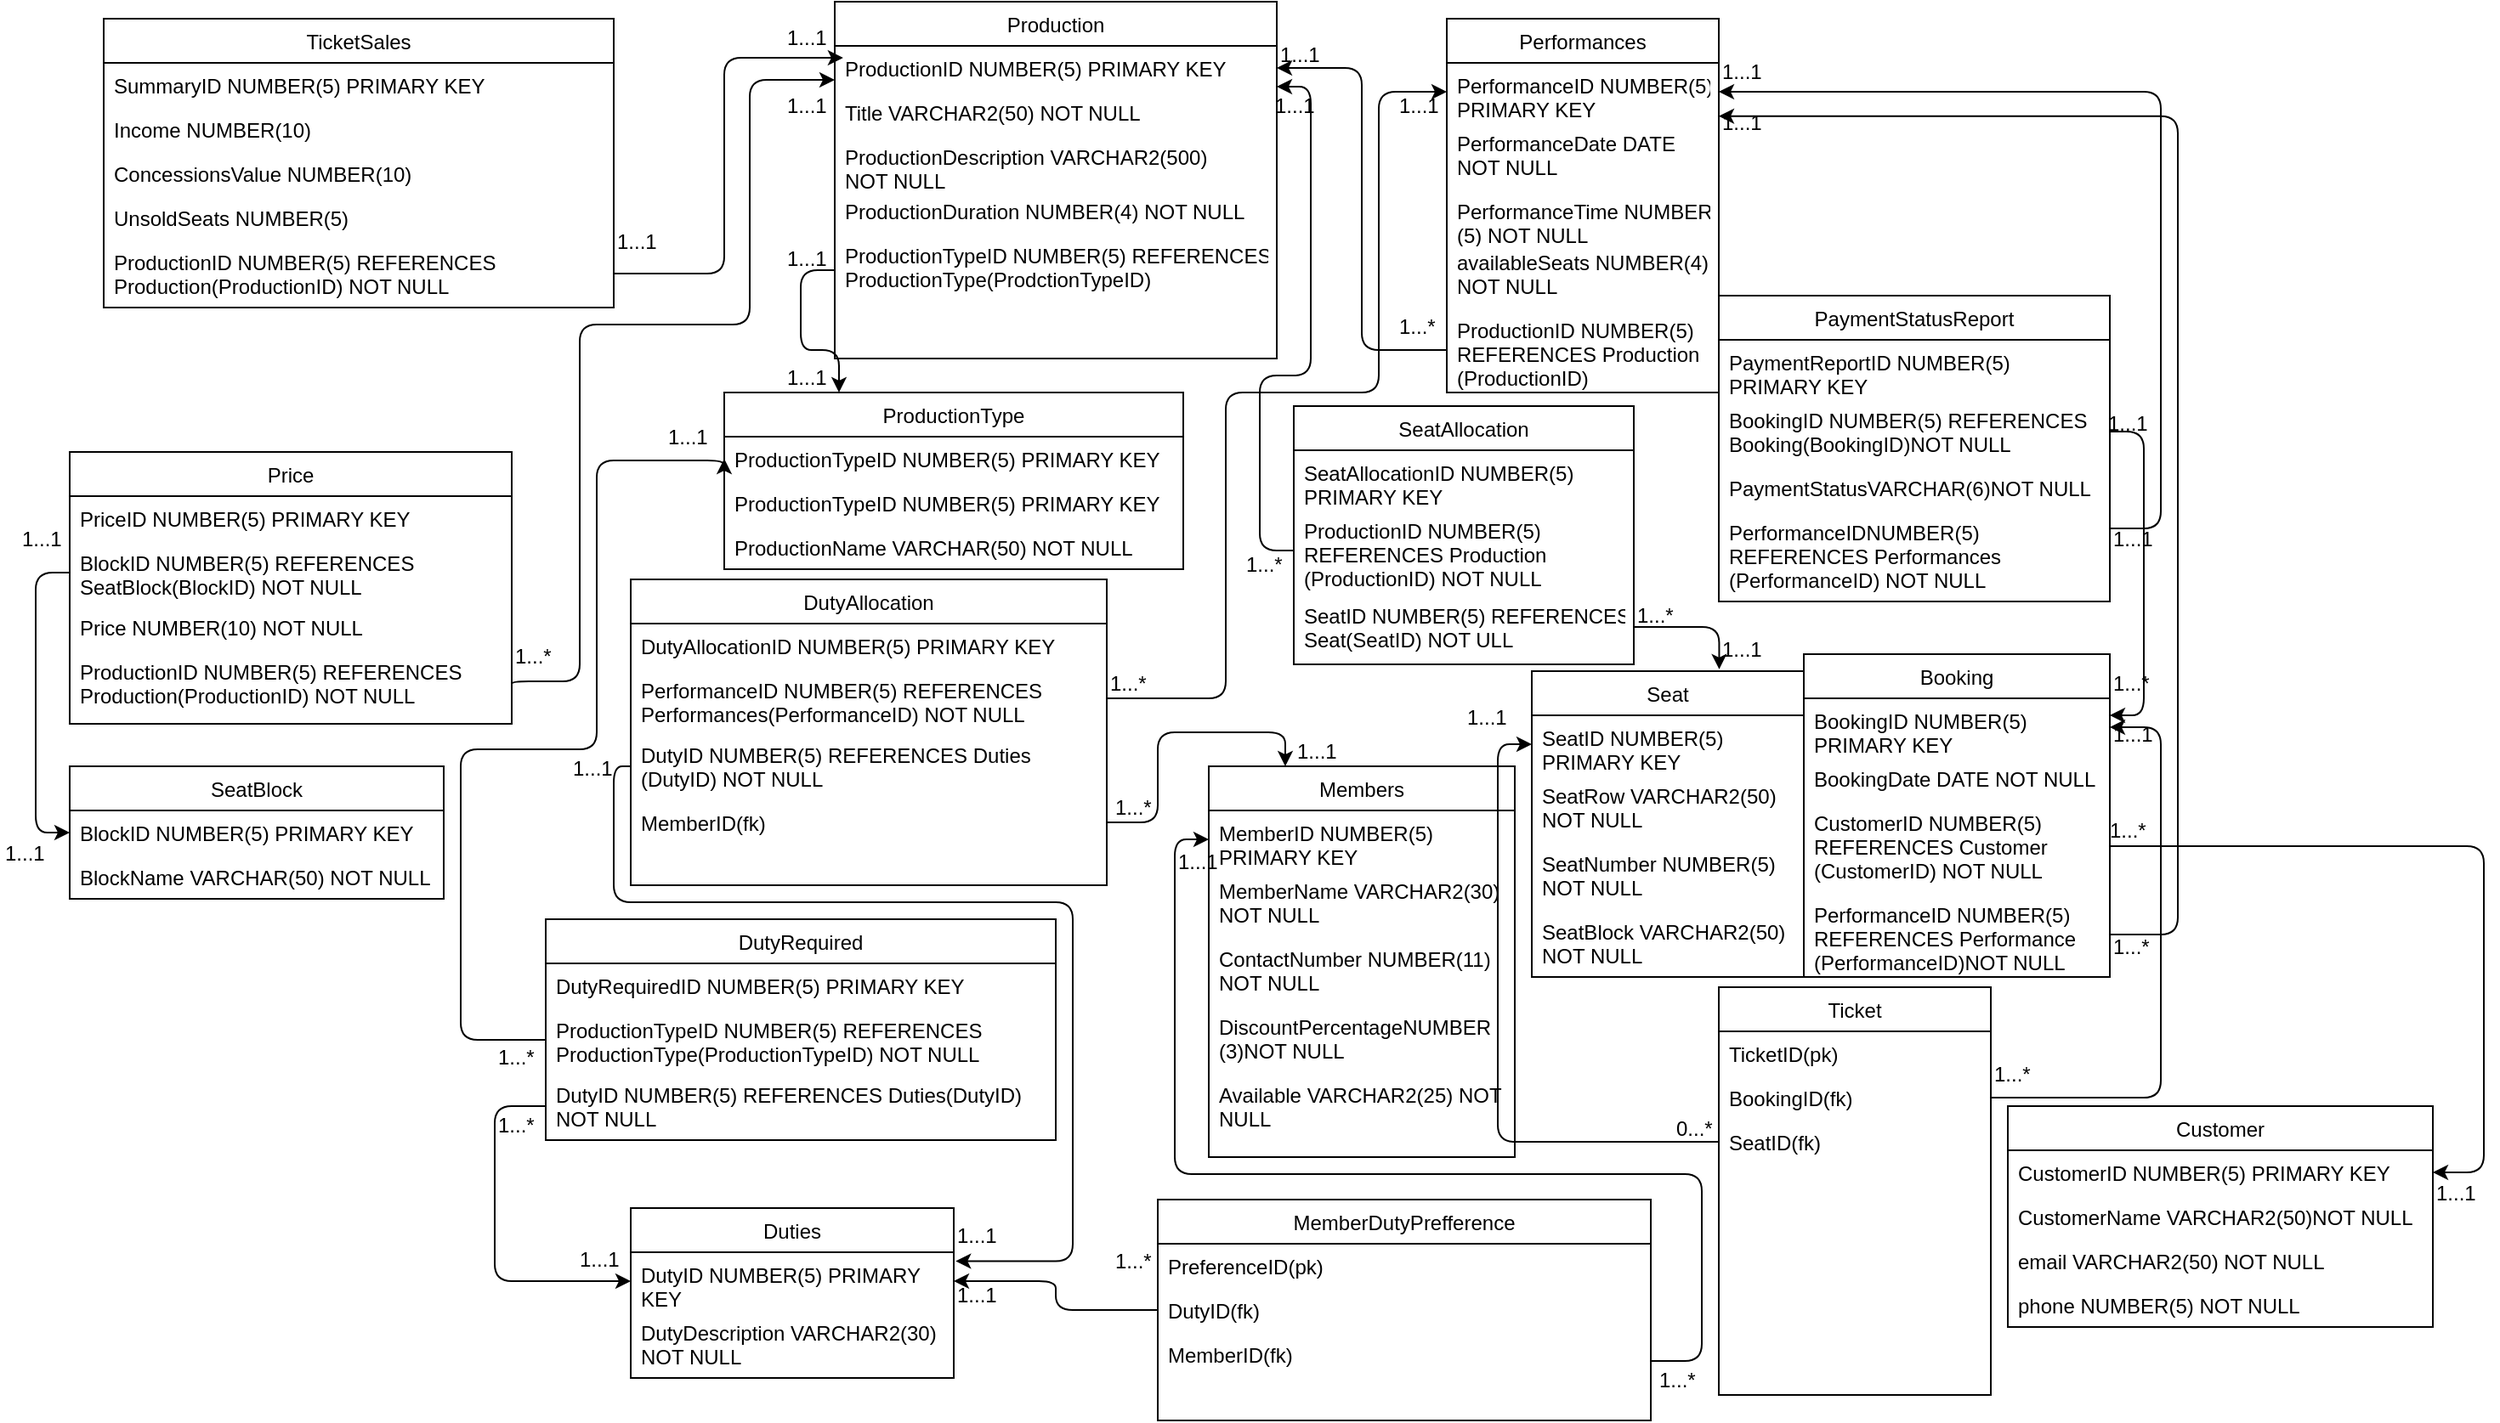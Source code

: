 <mxfile version="25.0.3">
  <diagram id="C5RBs43oDa-KdzZeNtuy" name="Page-1">
    <mxGraphModel dx="614" dy="695" grid="1" gridSize="10" guides="1" tooltips="1" connect="1" arrows="1" fold="1" page="1" pageScale="1" pageWidth="827" pageHeight="1169" math="0" shadow="0">
      <root>
        <mxCell id="WIyWlLk6GJQsqaUBKTNV-0" />
        <mxCell id="WIyWlLk6GJQsqaUBKTNV-1" parent="WIyWlLk6GJQsqaUBKTNV-0" />
        <mxCell id="znNQXt6oiHb2Llr82gNU-51" value="Seat" style="swimlane;fontStyle=0;align=center;verticalAlign=top;childLayout=stackLayout;horizontal=1;startSize=26;horizontalStack=0;resizeParent=1;resizeLast=0;collapsible=1;marginBottom=0;rounded=0;shadow=0;strokeWidth=1;" parent="WIyWlLk6GJQsqaUBKTNV-1" vertex="1">
          <mxGeometry x="980" y="464" width="160" height="180" as="geometry">
            <mxRectangle x="130" y="380" width="160" height="26" as="alternateBounds" />
          </mxGeometry>
        </mxCell>
        <mxCell id="znNQXt6oiHb2Llr82gNU-52" value="SeatID NUMBER(5)&#xa;PRIMARY KEY" style="text;align=left;verticalAlign=top;spacingLeft=4;spacingRight=4;overflow=hidden;rotatable=0;points=[[0,0.5],[1,0.5]];portConstraint=eastwest;" parent="znNQXt6oiHb2Llr82gNU-51" vertex="1">
          <mxGeometry y="26" width="160" height="34" as="geometry" />
        </mxCell>
        <mxCell id="znNQXt6oiHb2Llr82gNU-53" value="SeatRow VARCHAR2(50)&#xa;NOT NULL" style="text;align=left;verticalAlign=top;spacingLeft=4;spacingRight=4;overflow=hidden;rotatable=0;points=[[0,0.5],[1,0.5]];portConstraint=eastwest;rounded=0;shadow=0;html=0;" parent="znNQXt6oiHb2Llr82gNU-51" vertex="1">
          <mxGeometry y="60" width="160" height="40" as="geometry" />
        </mxCell>
        <mxCell id="znNQXt6oiHb2Llr82gNU-54" value="SeatNumber NUMBER(5)&#xa;NOT NULL" style="text;align=left;verticalAlign=top;spacingLeft=4;spacingRight=4;overflow=hidden;rotatable=0;points=[[0,0.5],[1,0.5]];portConstraint=eastwest;rounded=0;shadow=0;html=0;" parent="znNQXt6oiHb2Llr82gNU-51" vertex="1">
          <mxGeometry y="100" width="160" height="40" as="geometry" />
        </mxCell>
        <mxCell id="FNTynwL7D7JjEhf0KSwz-165" value="SeatBlock VARCHAR2(50)&#xa;NOT NULL" style="text;align=left;verticalAlign=top;spacingLeft=4;spacingRight=4;overflow=hidden;rotatable=0;points=[[0,0.5],[1,0.5]];portConstraint=eastwest;rounded=0;shadow=0;html=0;" parent="znNQXt6oiHb2Llr82gNU-51" vertex="1">
          <mxGeometry y="140" width="160" height="40" as="geometry" />
        </mxCell>
        <mxCell id="zkfFHV4jXpPFQw0GAbJ--13" value="Booking" style="swimlane;fontStyle=0;align=center;verticalAlign=top;childLayout=stackLayout;horizontal=1;startSize=26;horizontalStack=0;resizeParent=1;resizeLast=0;collapsible=1;marginBottom=0;rounded=0;shadow=0;strokeWidth=1;" parent="WIyWlLk6GJQsqaUBKTNV-1" vertex="1">
          <mxGeometry x="1140" y="454" width="180" height="190" as="geometry">
            <mxRectangle x="340" y="380" width="170" height="26" as="alternateBounds" />
          </mxGeometry>
        </mxCell>
        <mxCell id="zkfFHV4jXpPFQw0GAbJ--14" value="BookingID NUMBER(5)&#xa;PRIMARY KEY" style="text;align=left;verticalAlign=top;spacingLeft=4;spacingRight=4;overflow=hidden;rotatable=0;points=[[0,0.5],[1,0.5]];portConstraint=eastwest;" parent="zkfFHV4jXpPFQw0GAbJ--13" vertex="1">
          <mxGeometry y="26" width="180" height="34" as="geometry" />
        </mxCell>
        <mxCell id="znNQXt6oiHb2Llr82gNU-12" value="BookingDate DATE NOT NULL" style="text;align=left;verticalAlign=top;spacingLeft=4;spacingRight=4;overflow=hidden;rotatable=0;points=[[0,0.5],[1,0.5]];portConstraint=eastwest;" parent="zkfFHV4jXpPFQw0GAbJ--13" vertex="1">
          <mxGeometry y="60" width="180" height="26" as="geometry" />
        </mxCell>
        <mxCell id="FNTynwL7D7JjEhf0KSwz-19" value="CustomerID NUMBER(5)&#xa;REFERENCES Customer&#xa;(CustomerID) NOT NULL" style="text;align=left;verticalAlign=top;spacingLeft=4;spacingRight=4;overflow=hidden;rotatable=0;points=[[0,0.5],[1,0.5]];portConstraint=eastwest;" parent="zkfFHV4jXpPFQw0GAbJ--13" vertex="1">
          <mxGeometry y="86" width="180" height="54" as="geometry" />
        </mxCell>
        <mxCell id="FNTynwL7D7JjEhf0KSwz-22" value="PerformanceID NUMBER(5)&#xa;REFERENCES Performance&#xa;(PerformanceID)NOT NULL" style="text;align=left;verticalAlign=top;spacingLeft=4;spacingRight=4;overflow=hidden;rotatable=0;points=[[0,0.5],[1,0.5]];portConstraint=eastwest;" parent="zkfFHV4jXpPFQw0GAbJ--13" vertex="1">
          <mxGeometry y="140" width="180" height="50" as="geometry" />
        </mxCell>
        <mxCell id="zkfFHV4jXpPFQw0GAbJ--17" value="Production" style="swimlane;fontStyle=0;align=center;verticalAlign=top;childLayout=stackLayout;horizontal=1;startSize=26;horizontalStack=0;resizeParent=1;resizeLast=0;collapsible=1;marginBottom=0;rounded=0;shadow=0;strokeWidth=1;" parent="WIyWlLk6GJQsqaUBKTNV-1" vertex="1">
          <mxGeometry x="570" y="70" width="260" height="210" as="geometry">
            <mxRectangle x="550" y="140" width="160" height="26" as="alternateBounds" />
          </mxGeometry>
        </mxCell>
        <mxCell id="zkfFHV4jXpPFQw0GAbJ--18" value="ProductionID NUMBER(5) PRIMARY KEY" style="text;align=left;verticalAlign=top;spacingLeft=4;spacingRight=4;overflow=hidden;rotatable=0;points=[[0,0.5],[1,0.5]];portConstraint=eastwest;" parent="zkfFHV4jXpPFQw0GAbJ--17" vertex="1">
          <mxGeometry y="26" width="260" height="26" as="geometry" />
        </mxCell>
        <mxCell id="zkfFHV4jXpPFQw0GAbJ--19" value="Title VARCHAR2(50) NOT NULL" style="text;align=left;verticalAlign=top;spacingLeft=4;spacingRight=4;overflow=hidden;rotatable=0;points=[[0,0.5],[1,0.5]];portConstraint=eastwest;rounded=0;shadow=0;html=0;" parent="zkfFHV4jXpPFQw0GAbJ--17" vertex="1">
          <mxGeometry y="52" width="260" height="26" as="geometry" />
        </mxCell>
        <mxCell id="zkfFHV4jXpPFQw0GAbJ--21" value="ProductionDescription VARCHAR2(500)&#xa;NOT NULL" style="text;align=left;verticalAlign=top;spacingLeft=4;spacingRight=4;overflow=hidden;rotatable=0;points=[[0,0.5],[1,0.5]];portConstraint=eastwest;rounded=0;shadow=0;html=0;" parent="zkfFHV4jXpPFQw0GAbJ--17" vertex="1">
          <mxGeometry y="78" width="260" height="32" as="geometry" />
        </mxCell>
        <mxCell id="zkfFHV4jXpPFQw0GAbJ--22" value="ProductionDuration NUMBER(4) NOT NULL" style="text;align=left;verticalAlign=top;spacingLeft=4;spacingRight=4;overflow=hidden;rotatable=0;points=[[0,0.5],[1,0.5]];portConstraint=eastwest;rounded=0;shadow=0;html=0;" parent="zkfFHV4jXpPFQw0GAbJ--17" vertex="1">
          <mxGeometry y="110" width="260" height="26" as="geometry" />
        </mxCell>
        <mxCell id="ti9lxB1Ob0P78j63-BCw-30" value="ProductionTypeID NUMBER(5) REFERENCES&#xa;ProductionType(ProdctionTypeID)" style="text;align=left;verticalAlign=top;spacingLeft=4;spacingRight=4;overflow=hidden;rotatable=0;points=[[0,0.5],[1,0.5]];portConstraint=eastwest;rounded=0;shadow=0;html=0;" parent="zkfFHV4jXpPFQw0GAbJ--17" vertex="1">
          <mxGeometry y="136" width="260" height="44" as="geometry" />
        </mxCell>
        <mxCell id="FNTynwL7D7JjEhf0KSwz-91" style="edgeStyle=orthogonalEdgeStyle;rounded=1;orthogonalLoop=1;jettySize=auto;html=1;entryX=1;entryY=0.5;entryDx=0;entryDy=0;curved=0;endArrow=none;endFill=0;exitX=1;exitY=0.923;exitDx=0;exitDy=0;exitPerimeter=0;startArrow=classic;startFill=1;" parent="WIyWlLk6GJQsqaUBKTNV-1" source="znNQXt6oiHb2Llr82gNU-2" target="FNTynwL7D7JjEhf0KSwz-22" edge="1">
          <mxGeometry relative="1" as="geometry">
            <mxPoint x="1110" y="170" as="sourcePoint" />
            <Array as="points">
              <mxPoint x="1360" y="137" />
              <mxPoint x="1360" y="619" />
            </Array>
          </mxGeometry>
        </mxCell>
        <mxCell id="znNQXt6oiHb2Llr82gNU-1" value="Performances" style="swimlane;fontStyle=0;align=center;verticalAlign=top;childLayout=stackLayout;horizontal=1;startSize=26;horizontalStack=0;resizeParent=1;resizeLast=0;collapsible=1;marginBottom=0;rounded=0;shadow=0;strokeWidth=1;" parent="WIyWlLk6GJQsqaUBKTNV-1" vertex="1">
          <mxGeometry x="930" y="80" width="160" height="220" as="geometry">
            <mxRectangle x="550" y="140" width="160" height="26" as="alternateBounds" />
          </mxGeometry>
        </mxCell>
        <mxCell id="znNQXt6oiHb2Llr82gNU-2" value="PerformanceID NUMBER(5)&#xa;PRIMARY KEY" style="text;align=left;verticalAlign=top;spacingLeft=4;spacingRight=4;overflow=hidden;rotatable=0;points=[[0,0.5],[1,0.5]];portConstraint=eastwest;" parent="znNQXt6oiHb2Llr82gNU-1" vertex="1">
          <mxGeometry y="26" width="160" height="34" as="geometry" />
        </mxCell>
        <mxCell id="znNQXt6oiHb2Llr82gNU-3" value="PerformanceDate DATE&#xa;NOT NULL" style="text;align=left;verticalAlign=top;spacingLeft=4;spacingRight=4;overflow=hidden;rotatable=0;points=[[0,0.5],[1,0.5]];portConstraint=eastwest;rounded=0;shadow=0;html=0;" parent="znNQXt6oiHb2Llr82gNU-1" vertex="1">
          <mxGeometry y="60" width="160" height="40" as="geometry" />
        </mxCell>
        <mxCell id="znNQXt6oiHb2Llr82gNU-4" value="PerformanceTime NUMBER&#xa;(5) NOT NULL" style="text;align=left;verticalAlign=top;spacingLeft=4;spacingRight=4;overflow=hidden;rotatable=0;points=[[0,0.5],[1,0.5]];portConstraint=eastwest;rounded=0;shadow=0;html=0;" parent="znNQXt6oiHb2Llr82gNU-1" vertex="1">
          <mxGeometry y="100" width="160" height="30" as="geometry" />
        </mxCell>
        <mxCell id="znNQXt6oiHb2Llr82gNU-5" value="availableSeats NUMBER(4)&#xa;NOT NULL" style="text;align=left;verticalAlign=top;spacingLeft=4;spacingRight=4;overflow=hidden;rotatable=0;points=[[0,0.5],[1,0.5]];portConstraint=eastwest;rounded=0;shadow=0;html=0;" parent="znNQXt6oiHb2Llr82gNU-1" vertex="1">
          <mxGeometry y="130" width="160" height="40" as="geometry" />
        </mxCell>
        <mxCell id="FNTynwL7D7JjEhf0KSwz-23" value="ProductionID NUMBER(5)&#xa;REFERENCES Production&#xa;(ProductionID)" style="text;align=left;verticalAlign=top;spacingLeft=4;spacingRight=4;overflow=hidden;rotatable=0;points=[[0,0.5],[1,0.5]];portConstraint=eastwest;rounded=0;shadow=0;html=0;" parent="znNQXt6oiHb2Llr82gNU-1" vertex="1">
          <mxGeometry y="170" width="160" height="50" as="geometry" />
        </mxCell>
        <mxCell id="znNQXt6oiHb2Llr82gNU-46" style="edgeStyle=orthogonalEdgeStyle;rounded=1;orthogonalLoop=1;jettySize=auto;html=1;exitX=1;exitY=0.5;exitDx=0;exitDy=0;curved=0;shadow=0;endArrow=none;endFill=0;startArrow=classic;startFill=1;" parent="WIyWlLk6GJQsqaUBKTNV-1" source="zkfFHV4jXpPFQw0GAbJ--18" target="FNTynwL7D7JjEhf0KSwz-23" edge="1">
          <mxGeometry relative="1" as="geometry" />
        </mxCell>
        <mxCell id="znNQXt6oiHb2Llr82gNU-47" value="1...1" style="resizable=0;align=left;verticalAlign=bottom;labelBackgroundColor=none;fontSize=12;" parent="WIyWlLk6GJQsqaUBKTNV-1" connectable="0" vertex="1">
          <mxGeometry x="830.0" y="109.996" as="geometry" />
        </mxCell>
        <mxCell id="znNQXt6oiHb2Llr82gNU-48" value="1...*" style="resizable=0;align=left;verticalAlign=bottom;labelBackgroundColor=none;fontSize=12;" parent="WIyWlLk6GJQsqaUBKTNV-1" connectable="0" vertex="1">
          <mxGeometry x="900.0" y="269.996" as="geometry" />
        </mxCell>
        <mxCell id="znNQXt6oiHb2Llr82gNU-65" value="1...*" style="resizable=0;align=left;verticalAlign=bottom;labelBackgroundColor=none;fontSize=12;" parent="WIyWlLk6GJQsqaUBKTNV-1" connectable="0" vertex="1">
          <mxGeometry x="1320" y="634.999" as="geometry" />
        </mxCell>
        <mxCell id="znNQXt6oiHb2Llr82gNU-66" value="1...1" style="resizable=0;align=left;verticalAlign=bottom;labelBackgroundColor=none;fontSize=12;" parent="WIyWlLk6GJQsqaUBKTNV-1" connectable="0" vertex="1">
          <mxGeometry x="1090" y="149.999" as="geometry" />
        </mxCell>
        <mxCell id="FNTynwL7D7JjEhf0KSwz-107" style="edgeStyle=orthogonalEdgeStyle;rounded=1;orthogonalLoop=1;jettySize=auto;html=1;curved=0;endArrow=none;endFill=0;startArrow=classic;startFill=1;" parent="WIyWlLk6GJQsqaUBKTNV-1" source="FNTynwL7D7JjEhf0KSwz-1" target="FNTynwL7D7JjEhf0KSwz-121" edge="1">
          <mxGeometry relative="1" as="geometry">
            <mxPoint x="440" y="823" as="sourcePoint" />
            <mxPoint x="390" y="720" as="targetPoint" />
            <Array as="points">
              <mxPoint x="370" y="823" />
              <mxPoint x="370" y="720" />
            </Array>
          </mxGeometry>
        </mxCell>
        <mxCell id="ti9lxB1Ob0P78j63-BCw-43" style="edgeStyle=orthogonalEdgeStyle;rounded=1;orthogonalLoop=1;jettySize=auto;html=1;exitX=1.006;exitY=0.154;exitDx=0;exitDy=0;curved=0;endArrow=none;endFill=0;exitPerimeter=0;startArrow=classic;startFill=1;" parent="WIyWlLk6GJQsqaUBKTNV-1" source="FNTynwL7D7JjEhf0KSwz-1" target="FNTynwL7D7JjEhf0KSwz-31" edge="1">
          <mxGeometry relative="1" as="geometry">
            <Array as="points">
              <mxPoint x="710" y="811" />
              <mxPoint x="710" y="600" />
              <mxPoint x="440" y="600" />
              <mxPoint x="440" y="520" />
            </Array>
          </mxGeometry>
        </mxCell>
        <mxCell id="FNTynwL7D7JjEhf0KSwz-0" value="Duties" style="swimlane;fontStyle=0;align=center;verticalAlign=top;childLayout=stackLayout;horizontal=1;startSize=26;horizontalStack=0;resizeParent=1;resizeLast=0;collapsible=1;marginBottom=0;rounded=0;shadow=0;strokeWidth=1;" parent="WIyWlLk6GJQsqaUBKTNV-1" vertex="1">
          <mxGeometry x="450" y="780" width="190" height="100" as="geometry">
            <mxRectangle x="130" y="380" width="160" height="26" as="alternateBounds" />
          </mxGeometry>
        </mxCell>
        <mxCell id="FNTynwL7D7JjEhf0KSwz-1" value="DutyID NUMBER(5) PRIMARY&#xa;KEY" style="text;align=left;verticalAlign=top;spacingLeft=4;spacingRight=4;overflow=hidden;rotatable=0;points=[[0,0.5],[1,0.5]];portConstraint=eastwest;" parent="FNTynwL7D7JjEhf0KSwz-0" vertex="1">
          <mxGeometry y="26" width="190" height="34" as="geometry" />
        </mxCell>
        <mxCell id="FNTynwL7D7JjEhf0KSwz-2" value="DutyDescription VARCHAR2(30)&#xa;NOT NULL" style="text;align=left;verticalAlign=top;spacingLeft=4;spacingRight=4;overflow=hidden;rotatable=0;points=[[0,0.5],[1,0.5]];portConstraint=eastwest;rounded=0;shadow=0;html=0;" parent="FNTynwL7D7JjEhf0KSwz-0" vertex="1">
          <mxGeometry y="60" width="190" height="40" as="geometry" />
        </mxCell>
        <mxCell id="FNTynwL7D7JjEhf0KSwz-8" value="TicketSales" style="swimlane;fontStyle=0;align=center;verticalAlign=top;childLayout=stackLayout;horizontal=1;startSize=26;horizontalStack=0;resizeParent=1;resizeLast=0;collapsible=1;marginBottom=0;rounded=0;shadow=0;strokeWidth=1;" parent="WIyWlLk6GJQsqaUBKTNV-1" vertex="1">
          <mxGeometry x="140" y="80" width="300" height="170" as="geometry">
            <mxRectangle x="130" y="380" width="160" height="26" as="alternateBounds" />
          </mxGeometry>
        </mxCell>
        <mxCell id="FNTynwL7D7JjEhf0KSwz-9" value="SummaryID NUMBER(5) PRIMARY KEY" style="text;align=left;verticalAlign=top;spacingLeft=4;spacingRight=4;overflow=hidden;rotatable=0;points=[[0,0.5],[1,0.5]];portConstraint=eastwest;" parent="FNTynwL7D7JjEhf0KSwz-8" vertex="1">
          <mxGeometry y="26" width="300" height="26" as="geometry" />
        </mxCell>
        <mxCell id="FNTynwL7D7JjEhf0KSwz-10" value="Income NUMBER(10)" style="text;align=left;verticalAlign=top;spacingLeft=4;spacingRight=4;overflow=hidden;rotatable=0;points=[[0,0.5],[1,0.5]];portConstraint=eastwest;rounded=0;shadow=0;html=0;" parent="FNTynwL7D7JjEhf0KSwz-8" vertex="1">
          <mxGeometry y="52" width="300" height="26" as="geometry" />
        </mxCell>
        <mxCell id="FNTynwL7D7JjEhf0KSwz-11" value="ConcessionsValue NUMBER(10)" style="text;align=left;verticalAlign=top;spacingLeft=4;spacingRight=4;overflow=hidden;rotatable=0;points=[[0,0.5],[1,0.5]];portConstraint=eastwest;rounded=0;shadow=0;html=0;" parent="FNTynwL7D7JjEhf0KSwz-8" vertex="1">
          <mxGeometry y="78" width="300" height="26" as="geometry" />
        </mxCell>
        <mxCell id="FNTynwL7D7JjEhf0KSwz-12" value="UnsoldSeats NUMBER(5)" style="text;align=left;verticalAlign=top;spacingLeft=4;spacingRight=4;overflow=hidden;rotatable=0;points=[[0,0.5],[1,0.5]];portConstraint=eastwest;rounded=0;shadow=0;html=0;" parent="FNTynwL7D7JjEhf0KSwz-8" vertex="1">
          <mxGeometry y="104" width="300" height="26" as="geometry" />
        </mxCell>
        <mxCell id="ti9lxB1Ob0P78j63-BCw-27" value="ProductionID NUMBER(5) REFERENCES&#xa;Production(ProductionID) NOT NULL" style="text;align=left;verticalAlign=top;spacingLeft=4;spacingRight=4;overflow=hidden;rotatable=0;points=[[0,0.5],[1,0.5]];portConstraint=eastwest;rounded=0;shadow=0;html=0;" parent="FNTynwL7D7JjEhf0KSwz-8" vertex="1">
          <mxGeometry y="130" width="300" height="40" as="geometry" />
        </mxCell>
        <mxCell id="FNTynwL7D7JjEhf0KSwz-16" value="1...1" style="resizable=0;align=left;verticalAlign=bottom;labelBackgroundColor=none;fontSize=12;rotation=0;" parent="WIyWlLk6GJQsqaUBKTNV-1" connectable="0" vertex="1">
          <mxGeometry x="440" y="219.999" as="geometry" />
        </mxCell>
        <mxCell id="FNTynwL7D7JjEhf0KSwz-17" value="1...1" style="resizable=0;align=left;verticalAlign=bottom;labelBackgroundColor=none;fontSize=12;rotation=0;" parent="WIyWlLk6GJQsqaUBKTNV-1" connectable="0" vertex="1">
          <mxGeometry x="540" y="99.999" as="geometry" />
        </mxCell>
        <mxCell id="FNTynwL7D7JjEhf0KSwz-26" value="DutyAllocation" style="swimlane;fontStyle=0;align=center;verticalAlign=top;childLayout=stackLayout;horizontal=1;startSize=26;horizontalStack=0;resizeParent=1;resizeLast=0;collapsible=1;marginBottom=0;rounded=0;shadow=0;strokeWidth=1;" parent="WIyWlLk6GJQsqaUBKTNV-1" vertex="1">
          <mxGeometry x="450" y="410" width="280" height="180" as="geometry">
            <mxRectangle x="130" y="380" width="160" height="26" as="alternateBounds" />
          </mxGeometry>
        </mxCell>
        <mxCell id="FNTynwL7D7JjEhf0KSwz-27" value="DutyAllocationID NUMBER(5) PRIMARY KEY" style="text;align=left;verticalAlign=top;spacingLeft=4;spacingRight=4;overflow=hidden;rotatable=0;points=[[0,0.5],[1,0.5]];portConstraint=eastwest;" parent="FNTynwL7D7JjEhf0KSwz-26" vertex="1">
          <mxGeometry y="26" width="280" height="26" as="geometry" />
        </mxCell>
        <mxCell id="FNTynwL7D7JjEhf0KSwz-28" value="PerformanceID NUMBER(5) REFERENCES&#xa;Performances(PerformanceID) NOT NULL" style="text;align=left;verticalAlign=top;spacingLeft=4;spacingRight=4;overflow=hidden;rotatable=0;points=[[0,0.5],[1,0.5]];portConstraint=eastwest;rounded=0;shadow=0;html=0;" parent="FNTynwL7D7JjEhf0KSwz-26" vertex="1">
          <mxGeometry y="52" width="280" height="38" as="geometry" />
        </mxCell>
        <mxCell id="FNTynwL7D7JjEhf0KSwz-31" value="DutyID NUMBER(5) REFERENCES Duties&#xa;(DutyID) NOT NULL" style="text;align=left;verticalAlign=top;spacingLeft=4;spacingRight=4;overflow=hidden;rotatable=0;points=[[0,0.5],[1,0.5]];portConstraint=eastwest;rounded=0;shadow=0;html=0;" parent="FNTynwL7D7JjEhf0KSwz-26" vertex="1">
          <mxGeometry y="90" width="280" height="40" as="geometry" />
        </mxCell>
        <mxCell id="FNTynwL7D7JjEhf0KSwz-128" value="MemberID(fk)" style="text;align=left;verticalAlign=top;spacingLeft=4;spacingRight=4;overflow=hidden;rotatable=0;points=[[0,0.5],[1,0.5]];portConstraint=eastwest;rounded=0;shadow=0;html=0;" parent="FNTynwL7D7JjEhf0KSwz-26" vertex="1">
          <mxGeometry y="130" width="280" height="26" as="geometry" />
        </mxCell>
        <mxCell id="FNTynwL7D7JjEhf0KSwz-35" value="1...*" style="resizable=0;align=left;verticalAlign=bottom;labelBackgroundColor=none;fontSize=12;" parent="WIyWlLk6GJQsqaUBKTNV-1" connectable="0" vertex="1">
          <mxGeometry x="730.0" y="479.996" as="geometry" />
        </mxCell>
        <mxCell id="FNTynwL7D7JjEhf0KSwz-36" value="1...1" style="resizable=0;align=left;verticalAlign=bottom;labelBackgroundColor=none;fontSize=12;" parent="WIyWlLk6GJQsqaUBKTNV-1" connectable="0" vertex="1">
          <mxGeometry x="900" y="139.999" as="geometry" />
        </mxCell>
        <mxCell id="FNTynwL7D7JjEhf0KSwz-37" value="1...*" style="resizable=0;align=left;verticalAlign=bottom;labelBackgroundColor=none;fontSize=12;" parent="WIyWlLk6GJQsqaUBKTNV-1" connectable="0" vertex="1">
          <mxGeometry x="710.0" y="422.996" as="geometry">
            <mxPoint x="23" y="130" as="offset" />
          </mxGeometry>
        </mxCell>
        <mxCell id="FNTynwL7D7JjEhf0KSwz-38" value="1...1" style="resizable=0;align=left;verticalAlign=bottom;labelBackgroundColor=none;fontSize=12;" parent="WIyWlLk6GJQsqaUBKTNV-1" connectable="0" vertex="1">
          <mxGeometry x="840" y="519.999" as="geometry" />
        </mxCell>
        <mxCell id="FNTynwL7D7JjEhf0KSwz-40" value="1...1" style="resizable=0;align=left;verticalAlign=bottom;labelBackgroundColor=none;fontSize=12;" parent="WIyWlLk6GJQsqaUBKTNV-1" connectable="0" vertex="1">
          <mxGeometry x="640" y="804.999" as="geometry" />
        </mxCell>
        <mxCell id="ti9lxB1Ob0P78j63-BCw-41" style="edgeStyle=orthogonalEdgeStyle;rounded=1;orthogonalLoop=1;jettySize=auto;html=1;exitX=0.25;exitY=0;exitDx=0;exitDy=0;entryX=1;entryY=0.5;entryDx=0;entryDy=0;curved=0;endArrow=none;endFill=0;startArrow=classic;startFill=1;" parent="WIyWlLk6GJQsqaUBKTNV-1" source="FNTynwL7D7JjEhf0KSwz-43" target="FNTynwL7D7JjEhf0KSwz-128" edge="1">
          <mxGeometry relative="1" as="geometry" />
        </mxCell>
        <mxCell id="FNTynwL7D7JjEhf0KSwz-43" value="Members" style="swimlane;fontStyle=0;align=center;verticalAlign=top;childLayout=stackLayout;horizontal=1;startSize=26;horizontalStack=0;resizeParent=1;resizeLast=0;collapsible=1;marginBottom=0;rounded=0;shadow=0;strokeWidth=1;" parent="WIyWlLk6GJQsqaUBKTNV-1" vertex="1">
          <mxGeometry x="790" y="520" width="180" height="230" as="geometry">
            <mxRectangle x="130" y="380" width="160" height="26" as="alternateBounds" />
          </mxGeometry>
        </mxCell>
        <mxCell id="FNTynwL7D7JjEhf0KSwz-44" value="MemberID NUMBER(5) &#xa;PRIMARY KEY" style="text;align=left;verticalAlign=top;spacingLeft=4;spacingRight=4;overflow=hidden;rotatable=0;points=[[0,0.5],[1,0.5]];portConstraint=eastwest;" parent="FNTynwL7D7JjEhf0KSwz-43" vertex="1">
          <mxGeometry y="26" width="180" height="34" as="geometry" />
        </mxCell>
        <mxCell id="FNTynwL7D7JjEhf0KSwz-45" value="MemberName VARCHAR2(30) &#xa;NOT NULL" style="text;align=left;verticalAlign=top;spacingLeft=4;spacingRight=4;overflow=hidden;rotatable=0;points=[[0,0.5],[1,0.5]];portConstraint=eastwest;rounded=0;shadow=0;html=0;" parent="FNTynwL7D7JjEhf0KSwz-43" vertex="1">
          <mxGeometry y="60" width="180" height="40" as="geometry" />
        </mxCell>
        <mxCell id="FNTynwL7D7JjEhf0KSwz-46" value="ContactNumber NUMBER(11) &#xa;NOT NULL" style="text;align=left;verticalAlign=top;spacingLeft=4;spacingRight=4;overflow=hidden;rotatable=0;points=[[0,0.5],[1,0.5]];portConstraint=eastwest;rounded=0;shadow=0;html=0;" parent="FNTynwL7D7JjEhf0KSwz-43" vertex="1">
          <mxGeometry y="100" width="180" height="40" as="geometry" />
        </mxCell>
        <mxCell id="FNTynwL7D7JjEhf0KSwz-47" value="DiscountPercentageNUMBER&#xa;(3)NOT NULL&#xa;" style="text;align=left;verticalAlign=top;spacingLeft=4;spacingRight=4;overflow=hidden;rotatable=0;points=[[0,0.5],[1,0.5]];portConstraint=eastwest;rounded=0;shadow=0;html=0;" parent="FNTynwL7D7JjEhf0KSwz-43" vertex="1">
          <mxGeometry y="140" width="180" height="40" as="geometry" />
        </mxCell>
        <mxCell id="ti9lxB1Ob0P78j63-BCw-45" value="Available VARCHAR2(25) NOT&#xa;NULL" style="text;align=left;verticalAlign=top;spacingLeft=4;spacingRight=4;overflow=hidden;rotatable=0;points=[[0,0.5],[1,0.5]];portConstraint=eastwest;rounded=0;shadow=0;html=0;" parent="FNTynwL7D7JjEhf0KSwz-43" vertex="1">
          <mxGeometry y="180" width="180" height="50" as="geometry" />
        </mxCell>
        <mxCell id="ti9lxB1Ob0P78j63-BCw-31" style="edgeStyle=orthogonalEdgeStyle;rounded=1;orthogonalLoop=1;jettySize=auto;html=1;exitX=1;exitY=0.5;exitDx=0;exitDy=0;entryX=1;entryY=0.5;entryDx=0;entryDy=0;endArrow=none;endFill=0;curved=0;startArrow=classic;startFill=1;" parent="WIyWlLk6GJQsqaUBKTNV-1" source="FNTynwL7D7JjEhf0KSwz-50" target="FNTynwL7D7JjEhf0KSwz-19" edge="1">
          <mxGeometry relative="1" as="geometry">
            <Array as="points">
              <mxPoint x="1540" y="759" />
              <mxPoint x="1540" y="567" />
            </Array>
          </mxGeometry>
        </mxCell>
        <mxCell id="FNTynwL7D7JjEhf0KSwz-49" value="Customer" style="swimlane;fontStyle=0;align=center;verticalAlign=top;childLayout=stackLayout;horizontal=1;startSize=26;horizontalStack=0;resizeParent=1;resizeLast=0;collapsible=1;marginBottom=0;rounded=0;shadow=0;strokeWidth=1;" parent="WIyWlLk6GJQsqaUBKTNV-1" vertex="1">
          <mxGeometry x="1260" y="720" width="250" height="130" as="geometry">
            <mxRectangle x="130" y="380" width="160" height="26" as="alternateBounds" />
          </mxGeometry>
        </mxCell>
        <mxCell id="FNTynwL7D7JjEhf0KSwz-50" value="CustomerID NUMBER(5) PRIMARY KEY" style="text;align=left;verticalAlign=top;spacingLeft=4;spacingRight=4;overflow=hidden;rotatable=0;points=[[0,0.5],[1,0.5]];portConstraint=eastwest;" parent="FNTynwL7D7JjEhf0KSwz-49" vertex="1">
          <mxGeometry y="26" width="250" height="26" as="geometry" />
        </mxCell>
        <mxCell id="FNTynwL7D7JjEhf0KSwz-51" value="CustomerName VARCHAR2(50)NOT NULL" style="text;align=left;verticalAlign=top;spacingLeft=4;spacingRight=4;overflow=hidden;rotatable=0;points=[[0,0.5],[1,0.5]];portConstraint=eastwest;rounded=0;shadow=0;html=0;" parent="FNTynwL7D7JjEhf0KSwz-49" vertex="1">
          <mxGeometry y="52" width="250" height="26" as="geometry" />
        </mxCell>
        <mxCell id="FNTynwL7D7JjEhf0KSwz-52" value="email VARCHAR2(50) NOT NULL" style="text;align=left;verticalAlign=top;spacingLeft=4;spacingRight=4;overflow=hidden;rotatable=0;points=[[0,0.5],[1,0.5]];portConstraint=eastwest;rounded=0;shadow=0;html=0;" parent="FNTynwL7D7JjEhf0KSwz-49" vertex="1">
          <mxGeometry y="78" width="250" height="26" as="geometry" />
        </mxCell>
        <mxCell id="FNTynwL7D7JjEhf0KSwz-53" value="phone NUMBER(5) NOT NULL" style="text;align=left;verticalAlign=top;spacingLeft=4;spacingRight=4;overflow=hidden;rotatable=0;points=[[0,0.5],[1,0.5]];portConstraint=eastwest;rounded=0;shadow=0;html=0;" parent="FNTynwL7D7JjEhf0KSwz-49" vertex="1">
          <mxGeometry y="104" width="250" height="26" as="geometry" />
        </mxCell>
        <mxCell id="ti9lxB1Ob0P78j63-BCw-34" style="edgeStyle=orthogonalEdgeStyle;rounded=1;orthogonalLoop=1;jettySize=auto;html=1;exitX=0;exitY=0.5;exitDx=0;exitDy=0;curved=0;endArrow=classic;endFill=1;entryX=0;entryY=0.5;entryDx=0;entryDy=0;startArrow=none;startFill=0;" parent="WIyWlLk6GJQsqaUBKTNV-1" source="FNTynwL7D7JjEhf0KSwz-59" target="znNQXt6oiHb2Llr82gNU-52" edge="1">
          <mxGeometry relative="1" as="geometry">
            <mxPoint x="1030" y="590" as="targetPoint" />
          </mxGeometry>
        </mxCell>
        <mxCell id="ti9lxB1Ob0P78j63-BCw-35" style="edgeStyle=orthogonalEdgeStyle;rounded=1;orthogonalLoop=1;jettySize=auto;html=1;curved=0;endArrow=classic;endFill=1;" parent="WIyWlLk6GJQsqaUBKTNV-1" source="FNTynwL7D7JjEhf0KSwz-58" target="zkfFHV4jXpPFQw0GAbJ--14" edge="1">
          <mxGeometry relative="1" as="geometry">
            <Array as="points">
              <mxPoint x="1350" y="715" />
              <mxPoint x="1350" y="497" />
            </Array>
          </mxGeometry>
        </mxCell>
        <mxCell id="FNTynwL7D7JjEhf0KSwz-56" value="Ticket" style="swimlane;fontStyle=0;align=center;verticalAlign=top;childLayout=stackLayout;horizontal=1;startSize=26;horizontalStack=0;resizeParent=1;resizeLast=0;collapsible=1;marginBottom=0;rounded=0;shadow=0;strokeWidth=1;" parent="WIyWlLk6GJQsqaUBKTNV-1" vertex="1">
          <mxGeometry x="1090" y="650" width="160" height="240" as="geometry">
            <mxRectangle x="130" y="380" width="160" height="26" as="alternateBounds" />
          </mxGeometry>
        </mxCell>
        <mxCell id="FNTynwL7D7JjEhf0KSwz-57" value="TicketID(pk)" style="text;align=left;verticalAlign=top;spacingLeft=4;spacingRight=4;overflow=hidden;rotatable=0;points=[[0,0.5],[1,0.5]];portConstraint=eastwest;" parent="FNTynwL7D7JjEhf0KSwz-56" vertex="1">
          <mxGeometry y="26" width="160" height="26" as="geometry" />
        </mxCell>
        <mxCell id="FNTynwL7D7JjEhf0KSwz-58" value="BookingID(fk)" style="text;align=left;verticalAlign=top;spacingLeft=4;spacingRight=4;overflow=hidden;rotatable=0;points=[[0,0.5],[1,0.5]];portConstraint=eastwest;rounded=0;shadow=0;html=0;" parent="FNTynwL7D7JjEhf0KSwz-56" vertex="1">
          <mxGeometry y="52" width="160" height="26" as="geometry" />
        </mxCell>
        <mxCell id="FNTynwL7D7JjEhf0KSwz-59" value="SeatID(fk)" style="text;align=left;verticalAlign=top;spacingLeft=4;spacingRight=4;overflow=hidden;rotatable=0;points=[[0,0.5],[1,0.5]];portConstraint=eastwest;rounded=0;shadow=0;html=0;" parent="FNTynwL7D7JjEhf0KSwz-56" vertex="1">
          <mxGeometry y="78" width="160" height="26" as="geometry" />
        </mxCell>
        <mxCell id="FNTynwL7D7JjEhf0KSwz-67" value="1...1" style="resizable=0;align=left;verticalAlign=bottom;labelBackgroundColor=none;fontSize=12;" parent="WIyWlLk6GJQsqaUBKTNV-1" connectable="0" vertex="1">
          <mxGeometry x="1510" y="779.999" as="geometry" />
        </mxCell>
        <mxCell id="FNTynwL7D7JjEhf0KSwz-97" value="1...*" style="resizable=0;align=left;verticalAlign=bottom;labelBackgroundColor=none;fontSize=12;" parent="WIyWlLk6GJQsqaUBKTNV-1" connectable="0" vertex="1">
          <mxGeometry x="810" y="409.999" as="geometry" />
        </mxCell>
        <mxCell id="FNTynwL7D7JjEhf0KSwz-98" value="1...*" style="resizable=0;align=left;verticalAlign=bottom;labelBackgroundColor=none;fontSize=12;" parent="WIyWlLk6GJQsqaUBKTNV-1" connectable="0" vertex="1">
          <mxGeometry x="1040" y="439.999" as="geometry" />
        </mxCell>
        <mxCell id="FNTynwL7D7JjEhf0KSwz-102" value="DutyRequired" style="swimlane;fontStyle=0;align=center;verticalAlign=top;childLayout=stackLayout;horizontal=1;startSize=26;horizontalStack=0;resizeParent=1;resizeLast=0;collapsible=1;marginBottom=0;rounded=0;shadow=0;strokeWidth=1;" parent="WIyWlLk6GJQsqaUBKTNV-1" vertex="1">
          <mxGeometry x="400" y="610" width="300" height="130" as="geometry">
            <mxRectangle x="130" y="380" width="160" height="26" as="alternateBounds" />
          </mxGeometry>
        </mxCell>
        <mxCell id="FNTynwL7D7JjEhf0KSwz-103" value="DutyRequiredID NUMBER(5) PRIMARY KEY" style="text;align=left;verticalAlign=top;spacingLeft=4;spacingRight=4;overflow=hidden;rotatable=0;points=[[0,0.5],[1,0.5]];portConstraint=eastwest;" parent="FNTynwL7D7JjEhf0KSwz-102" vertex="1">
          <mxGeometry y="26" width="300" height="26" as="geometry" />
        </mxCell>
        <mxCell id="FNTynwL7D7JjEhf0KSwz-104" value="ProductionTypeID NUMBER(5) REFERENCES&#xa;ProductionType(ProductionTypeID) NOT NULL" style="text;align=left;verticalAlign=top;spacingLeft=4;spacingRight=4;overflow=hidden;rotatable=0;points=[[0,0.5],[1,0.5]];portConstraint=eastwest;rounded=0;shadow=0;html=0;" parent="FNTynwL7D7JjEhf0KSwz-102" vertex="1">
          <mxGeometry y="52" width="300" height="38" as="geometry" />
        </mxCell>
        <mxCell id="FNTynwL7D7JjEhf0KSwz-121" value="DutyID NUMBER(5) REFERENCES Duties(DutyID)&#xa;NOT NULL" style="text;align=left;verticalAlign=top;spacingLeft=4;spacingRight=4;overflow=hidden;rotatable=0;points=[[0,0.5],[1,0.5]];portConstraint=eastwest;rounded=0;shadow=0;html=0;" parent="FNTynwL7D7JjEhf0KSwz-102" vertex="1">
          <mxGeometry y="90" width="300" height="40" as="geometry" />
        </mxCell>
        <mxCell id="ti9lxB1Ob0P78j63-BCw-38" style="edgeStyle=orthogonalEdgeStyle;rounded=1;orthogonalLoop=1;jettySize=auto;html=1;exitX=0;exitY=0.5;exitDx=0;exitDy=0;endArrow=classic;endFill=1;curved=0;entryX=1;entryY=0.923;entryDx=0;entryDy=0;entryPerimeter=0;" parent="WIyWlLk6GJQsqaUBKTNV-1" source="FNTynwL7D7JjEhf0KSwz-113" target="zkfFHV4jXpPFQw0GAbJ--18" edge="1">
          <mxGeometry relative="1" as="geometry">
            <Array as="points">
              <mxPoint x="820" y="393" />
              <mxPoint x="820" y="290" />
              <mxPoint x="850" y="290" />
              <mxPoint x="850" y="120" />
            </Array>
          </mxGeometry>
        </mxCell>
        <mxCell id="FNTynwL7D7JjEhf0KSwz-111" value="SeatAllocation" style="swimlane;fontStyle=0;align=center;verticalAlign=top;childLayout=stackLayout;horizontal=1;startSize=26;horizontalStack=0;resizeParent=1;resizeLast=0;collapsible=1;marginBottom=0;rounded=0;shadow=0;strokeWidth=1;" parent="WIyWlLk6GJQsqaUBKTNV-1" vertex="1">
          <mxGeometry x="840" y="308" width="200" height="152" as="geometry">
            <mxRectangle x="130" y="380" width="160" height="26" as="alternateBounds" />
          </mxGeometry>
        </mxCell>
        <mxCell id="FNTynwL7D7JjEhf0KSwz-112" value="SeatAllocationID NUMBER(5)&#xa;PRIMARY KEY" style="text;align=left;verticalAlign=top;spacingLeft=4;spacingRight=4;overflow=hidden;rotatable=0;points=[[0,0.5],[1,0.5]];portConstraint=eastwest;" parent="FNTynwL7D7JjEhf0KSwz-111" vertex="1">
          <mxGeometry y="26" width="200" height="34" as="geometry" />
        </mxCell>
        <mxCell id="FNTynwL7D7JjEhf0KSwz-113" value="ProductionID NUMBER(5)&#xa;REFERENCES Production&#xa;(ProductionID) NOT NULL" style="text;align=left;verticalAlign=top;spacingLeft=4;spacingRight=4;overflow=hidden;rotatable=0;points=[[0,0.5],[1,0.5]];portConstraint=eastwest;rounded=0;shadow=0;html=0;" parent="FNTynwL7D7JjEhf0KSwz-111" vertex="1">
          <mxGeometry y="60" width="200" height="50" as="geometry" />
        </mxCell>
        <mxCell id="FNTynwL7D7JjEhf0KSwz-118" value="SeatID NUMBER(5) REFERENCES&#xa;Seat(SeatID) NOT ULL" style="text;align=left;verticalAlign=top;spacingLeft=4;spacingRight=4;overflow=hidden;rotatable=0;points=[[0,0.5],[1,0.5]];portConstraint=eastwest;" parent="FNTynwL7D7JjEhf0KSwz-111" vertex="1">
          <mxGeometry y="110" width="200" height="40" as="geometry" />
        </mxCell>
        <mxCell id="FNTynwL7D7JjEhf0KSwz-119" value="1...1" style="resizable=0;align=left;verticalAlign=bottom;labelBackgroundColor=none;fontSize=12;" parent="WIyWlLk6GJQsqaUBKTNV-1" connectable="0" vertex="1">
          <mxGeometry x="827.0" y="139.996" as="geometry" />
        </mxCell>
        <mxCell id="FNTynwL7D7JjEhf0KSwz-120" value="1...1" style="resizable=0;align=left;verticalAlign=bottom;labelBackgroundColor=none;fontSize=12;" parent="WIyWlLk6GJQsqaUBKTNV-1" connectable="0" vertex="1">
          <mxGeometry x="1090.0" y="459.996" as="geometry" />
        </mxCell>
        <mxCell id="FNTynwL7D7JjEhf0KSwz-131" value="PaymentStatusReport" style="swimlane;fontStyle=0;align=center;verticalAlign=top;childLayout=stackLayout;horizontal=1;startSize=26;horizontalStack=0;resizeParent=1;resizeLast=0;collapsible=1;marginBottom=0;rounded=0;shadow=0;strokeWidth=1;" parent="WIyWlLk6GJQsqaUBKTNV-1" vertex="1">
          <mxGeometry x="1090" y="243" width="230" height="180" as="geometry">
            <mxRectangle x="130" y="380" width="160" height="26" as="alternateBounds" />
          </mxGeometry>
        </mxCell>
        <mxCell id="FNTynwL7D7JjEhf0KSwz-132" value="PaymentReportID NUMBER(5)&#xa;PRIMARY KEY" style="text;align=left;verticalAlign=top;spacingLeft=4;spacingRight=4;overflow=hidden;rotatable=0;points=[[0,0.5],[1,0.5]];portConstraint=eastwest;" parent="FNTynwL7D7JjEhf0KSwz-131" vertex="1">
          <mxGeometry y="26" width="230" height="34" as="geometry" />
        </mxCell>
        <mxCell id="FNTynwL7D7JjEhf0KSwz-133" value="BookingID NUMBER(5) REFERENCES&#xa;Booking(BookingID)NOT NULL" style="text;align=left;verticalAlign=top;spacingLeft=4;spacingRight=4;overflow=hidden;rotatable=0;points=[[0,0.5],[1,0.5]];portConstraint=eastwest;rounded=0;shadow=0;html=0;" parent="FNTynwL7D7JjEhf0KSwz-131" vertex="1">
          <mxGeometry y="60" width="230" height="40" as="geometry" />
        </mxCell>
        <mxCell id="FNTynwL7D7JjEhf0KSwz-135" value="PaymentStatusVARCHAR(6)NOT NULL" style="text;align=left;verticalAlign=top;spacingLeft=4;spacingRight=4;overflow=hidden;rotatable=0;points=[[0,0.5],[1,0.5]];portConstraint=eastwest;rounded=0;shadow=0;html=0;" parent="FNTynwL7D7JjEhf0KSwz-131" vertex="1">
          <mxGeometry y="100" width="230" height="26" as="geometry" />
        </mxCell>
        <mxCell id="lSGjrrR5sQ7p-X3xTxe8-11" value="PerformanceIDNUMBER(5)&#xa;REFERENCES Performances&#xa;(PerformanceID) NOT NULL" style="text;align=left;verticalAlign=top;spacingLeft=4;spacingRight=4;overflow=hidden;rotatable=0;points=[[0,0.5],[1,0.5]];portConstraint=eastwest;rounded=0;shadow=0;html=0;" parent="FNTynwL7D7JjEhf0KSwz-131" vertex="1">
          <mxGeometry y="126" width="230" height="54" as="geometry" />
        </mxCell>
        <mxCell id="FNTynwL7D7JjEhf0KSwz-137" style="edgeStyle=orthogonalEdgeStyle;rounded=1;orthogonalLoop=1;jettySize=auto;html=1;exitX=1;exitY=0.5;exitDx=0;exitDy=0;curved=0;endArrow=none;endFill=0;startArrow=classic;startFill=1;" parent="WIyWlLk6GJQsqaUBKTNV-1" source="znNQXt6oiHb2Llr82gNU-2" target="lSGjrrR5sQ7p-X3xTxe8-11" edge="1">
          <mxGeometry relative="1" as="geometry">
            <Array as="points">
              <mxPoint x="1350" y="123" />
              <mxPoint x="1350" y="380" />
            </Array>
          </mxGeometry>
        </mxCell>
        <mxCell id="FNTynwL7D7JjEhf0KSwz-141" value="" style="resizable=0;align=left;verticalAlign=bottom;labelBackgroundColor=none;fontSize=12;" parent="WIyWlLk6GJQsqaUBKTNV-1" connectable="0" vertex="1">
          <mxGeometry x="840" y="609.999" as="geometry">
            <mxPoint x="211" y="185" as="offset" />
          </mxGeometry>
        </mxCell>
        <mxCell id="FNTynwL7D7JjEhf0KSwz-143" value="1...*" style="resizable=0;align=left;verticalAlign=bottom;labelBackgroundColor=none;fontSize=12;" parent="WIyWlLk6GJQsqaUBKTNV-1" connectable="0" vertex="1">
          <mxGeometry x="370.0" y="699.996" as="geometry" />
        </mxCell>
        <mxCell id="FNTynwL7D7JjEhf0KSwz-144" value="1...*" style="resizable=0;align=left;verticalAlign=bottom;labelBackgroundColor=none;fontSize=12;" parent="WIyWlLk6GJQsqaUBKTNV-1" connectable="0" vertex="1">
          <mxGeometry x="370.0" y="739.996" as="geometry" />
        </mxCell>
        <mxCell id="FNTynwL7D7JjEhf0KSwz-145" value="1...1" style="resizable=0;align=left;verticalAlign=bottom;labelBackgroundColor=none;fontSize=12;" parent="WIyWlLk6GJQsqaUBKTNV-1" connectable="0" vertex="1">
          <mxGeometry x="540" y="229.999" as="geometry" />
        </mxCell>
        <mxCell id="FNTynwL7D7JjEhf0KSwz-146" value="1...1" style="resizable=0;align=left;verticalAlign=bottom;labelBackgroundColor=none;fontSize=12;" parent="WIyWlLk6GJQsqaUBKTNV-1" connectable="0" vertex="1">
          <mxGeometry x="930" y="639.999" as="geometry">
            <mxPoint x="-512" y="179" as="offset" />
          </mxGeometry>
        </mxCell>
        <mxCell id="FNTynwL7D7JjEhf0KSwz-147" value="1...1" style="resizable=0;align=left;verticalAlign=bottom;labelBackgroundColor=none;fontSize=12;" parent="WIyWlLk6GJQsqaUBKTNV-1" connectable="0" vertex="1">
          <mxGeometry x="1090" y="119.999" as="geometry" />
        </mxCell>
        <mxCell id="FNTynwL7D7JjEhf0KSwz-148" value="1...1" style="resizable=0;align=left;verticalAlign=bottom;labelBackgroundColor=none;fontSize=12;" parent="WIyWlLk6GJQsqaUBKTNV-1" connectable="0" vertex="1">
          <mxGeometry x="1320" y="394.999" as="geometry" />
        </mxCell>
        <mxCell id="FNTynwL7D7JjEhf0KSwz-149" value="1...*" style="resizable=0;align=left;verticalAlign=bottom;labelBackgroundColor=none;fontSize=12;" parent="WIyWlLk6GJQsqaUBKTNV-1" connectable="0" vertex="1">
          <mxGeometry x="1320" y="479.999" as="geometry" />
        </mxCell>
        <mxCell id="FNTynwL7D7JjEhf0KSwz-150" value="1...1" style="resizable=0;align=left;verticalAlign=bottom;labelBackgroundColor=none;fontSize=12;" parent="WIyWlLk6GJQsqaUBKTNV-1" connectable="0" vertex="1">
          <mxGeometry x="1150" y="279.999" as="geometry">
            <mxPoint x="167" y="47" as="offset" />
          </mxGeometry>
        </mxCell>
        <mxCell id="FNTynwL7D7JjEhf0KSwz-153" value="1...*" style="resizable=0;align=left;verticalAlign=bottom;labelBackgroundColor=none;fontSize=12;" parent="WIyWlLk6GJQsqaUBKTNV-1" connectable="0" vertex="1">
          <mxGeometry x="1290" y="362.499" as="geometry">
            <mxPoint x="28" y="204" as="offset" />
          </mxGeometry>
        </mxCell>
        <mxCell id="FNTynwL7D7JjEhf0KSwz-156" value="0...*" style="resizable=0;align=left;verticalAlign=bottom;labelBackgroundColor=none;fontSize=12;" parent="WIyWlLk6GJQsqaUBKTNV-1" connectable="0" vertex="1">
          <mxGeometry x="900" y="584.999" as="geometry">
            <mxPoint x="163" y="157" as="offset" />
          </mxGeometry>
        </mxCell>
        <mxCell id="FNTynwL7D7JjEhf0KSwz-157" value="1...1" style="resizable=0;align=left;verticalAlign=bottom;labelBackgroundColor=none;fontSize=12;" parent="WIyWlLk6GJQsqaUBKTNV-1" connectable="0" vertex="1">
          <mxGeometry x="940.0" y="499.996" as="geometry" />
        </mxCell>
        <mxCell id="FNTynwL7D7JjEhf0KSwz-158" value="1...*" style="resizable=0;align=left;verticalAlign=bottom;labelBackgroundColor=none;fontSize=12;" parent="WIyWlLk6GJQsqaUBKTNV-1" connectable="0" vertex="1">
          <mxGeometry x="1250" y="709.999" as="geometry" />
        </mxCell>
        <mxCell id="FNTynwL7D7JjEhf0KSwz-159" value="1...1" style="resizable=0;align=left;verticalAlign=bottom;labelBackgroundColor=none;fontSize=12;" parent="WIyWlLk6GJQsqaUBKTNV-1" connectable="0" vertex="1">
          <mxGeometry x="1320.0" y="509.996" as="geometry" />
        </mxCell>
        <mxCell id="ti9lxB1Ob0P78j63-BCw-58" style="edgeStyle=orthogonalEdgeStyle;rounded=1;orthogonalLoop=1;jettySize=auto;html=1;exitX=1;exitY=0.5;exitDx=0;exitDy=0;entryX=0;entryY=0.769;entryDx=0;entryDy=0;curved=0;endArrow=classic;endFill=1;entryPerimeter=0;" parent="WIyWlLk6GJQsqaUBKTNV-1" source="ti9lxB1Ob0P78j63-BCw-59" target="zkfFHV4jXpPFQw0GAbJ--18" edge="1">
          <mxGeometry relative="1" as="geometry">
            <Array as="points">
              <mxPoint x="380" y="470" />
              <mxPoint x="420" y="470" />
              <mxPoint x="420" y="260" />
              <mxPoint x="520" y="260" />
              <mxPoint x="520" y="116" />
            </Array>
          </mxGeometry>
        </mxCell>
        <mxCell id="ti9lxB1Ob0P78j63-BCw-0" value="Price" style="swimlane;fontStyle=0;align=center;verticalAlign=top;childLayout=stackLayout;horizontal=1;startSize=26;horizontalStack=0;resizeParent=1;resizeLast=0;collapsible=1;marginBottom=0;rounded=0;shadow=0;strokeWidth=1;" parent="WIyWlLk6GJQsqaUBKTNV-1" vertex="1">
          <mxGeometry x="120" y="335" width="260" height="160" as="geometry">
            <mxRectangle x="130" y="380" width="160" height="26" as="alternateBounds" />
          </mxGeometry>
        </mxCell>
        <mxCell id="ti9lxB1Ob0P78j63-BCw-1" value="PriceID NUMBER(5) PRIMARY KEY" style="text;align=left;verticalAlign=top;spacingLeft=4;spacingRight=4;overflow=hidden;rotatable=0;points=[[0,0.5],[1,0.5]];portConstraint=eastwest;" parent="ti9lxB1Ob0P78j63-BCw-0" vertex="1">
          <mxGeometry y="26" width="260" height="26" as="geometry" />
        </mxCell>
        <mxCell id="ti9lxB1Ob0P78j63-BCw-2" value="BlockID NUMBER(5) REFERENCES&#xa;SeatBlock(BlockID) NOT NULL" style="text;align=left;verticalAlign=top;spacingLeft=4;spacingRight=4;overflow=hidden;rotatable=0;points=[[0,0.5],[1,0.5]];portConstraint=eastwest;rounded=0;shadow=0;html=0;" parent="ti9lxB1Ob0P78j63-BCw-0" vertex="1">
          <mxGeometry y="52" width="260" height="38" as="geometry" />
        </mxCell>
        <mxCell id="ti9lxB1Ob0P78j63-BCw-3" value="Price NUMBER(10) NOT NULL" style="text;align=left;verticalAlign=top;spacingLeft=4;spacingRight=4;overflow=hidden;rotatable=0;points=[[0,0.5],[1,0.5]];portConstraint=eastwest;rounded=0;shadow=0;html=0;" parent="ti9lxB1Ob0P78j63-BCw-0" vertex="1">
          <mxGeometry y="90" width="260" height="26" as="geometry" />
        </mxCell>
        <mxCell id="ti9lxB1Ob0P78j63-BCw-59" value="ProductionID NUMBER(5) REFERENCES&#xa;Production(ProductionID) NOT NULL" style="text;align=left;verticalAlign=top;spacingLeft=4;spacingRight=4;overflow=hidden;rotatable=0;points=[[0,0.5],[1,0.5]];portConstraint=eastwest;" parent="ti9lxB1Ob0P78j63-BCw-0" vertex="1">
          <mxGeometry y="116" width="260" height="44" as="geometry" />
        </mxCell>
        <mxCell id="ti9lxB1Ob0P78j63-BCw-9" style="edgeStyle=orthogonalEdgeStyle;rounded=1;orthogonalLoop=1;jettySize=auto;html=1;exitX=0;exitY=0.5;exitDx=0;exitDy=0;entryX=0;entryY=0.5;entryDx=0;entryDy=0;curved=0;endArrow=none;endFill=0;startArrow=classic;startFill=1;" parent="WIyWlLk6GJQsqaUBKTNV-1" source="ti9lxB1Ob0P78j63-BCw-5" target="ti9lxB1Ob0P78j63-BCw-2" edge="1">
          <mxGeometry relative="1" as="geometry" />
        </mxCell>
        <mxCell id="ti9lxB1Ob0P78j63-BCw-4" value="SeatBlock" style="swimlane;fontStyle=0;align=center;verticalAlign=top;childLayout=stackLayout;horizontal=1;startSize=26;horizontalStack=0;resizeParent=1;resizeLast=0;collapsible=1;marginBottom=0;rounded=0;shadow=0;strokeWidth=1;" parent="WIyWlLk6GJQsqaUBKTNV-1" vertex="1">
          <mxGeometry x="120" y="520" width="220" height="78" as="geometry">
            <mxRectangle x="130" y="380" width="160" height="26" as="alternateBounds" />
          </mxGeometry>
        </mxCell>
        <mxCell id="ti9lxB1Ob0P78j63-BCw-5" value="BlockID NUMBER(5) PRIMARY KEY" style="text;align=left;verticalAlign=top;spacingLeft=4;spacingRight=4;overflow=hidden;rotatable=0;points=[[0,0.5],[1,0.5]];portConstraint=eastwest;" parent="ti9lxB1Ob0P78j63-BCw-4" vertex="1">
          <mxGeometry y="26" width="220" height="26" as="geometry" />
        </mxCell>
        <mxCell id="ti9lxB1Ob0P78j63-BCw-6" value="BlockName VARCHAR(50) NOT NULL" style="text;align=left;verticalAlign=top;spacingLeft=4;spacingRight=4;overflow=hidden;rotatable=0;points=[[0,0.5],[1,0.5]];portConstraint=eastwest;rounded=0;shadow=0;html=0;" parent="ti9lxB1Ob0P78j63-BCw-4" vertex="1">
          <mxGeometry y="52" width="220" height="26" as="geometry" />
        </mxCell>
        <mxCell id="FNTynwL7D7JjEhf0KSwz-39" value="1...1" style="resizable=0;align=left;verticalAlign=bottom;labelBackgroundColor=none;fontSize=12;" parent="WIyWlLk6GJQsqaUBKTNV-1" connectable="0" vertex="1">
          <mxGeometry x="414" y="530" width="160" as="geometry" />
        </mxCell>
        <mxCell id="ti9lxB1Ob0P78j63-BCw-10" value="1...1" style="resizable=0;align=left;verticalAlign=bottom;labelBackgroundColor=none;fontSize=12;rotation=0;" parent="WIyWlLk6GJQsqaUBKTNV-1" connectable="0" vertex="1">
          <mxGeometry x="540" y="139.999" as="geometry" />
        </mxCell>
        <mxCell id="ti9lxB1Ob0P78j63-BCw-11" value="1...*" style="resizable=0;align=left;verticalAlign=bottom;labelBackgroundColor=none;fontSize=12;" parent="WIyWlLk6GJQsqaUBKTNV-1" connectable="0" vertex="1">
          <mxGeometry x="380.0" y="463.996" as="geometry" />
        </mxCell>
        <mxCell id="ti9lxB1Ob0P78j63-BCw-25" style="edgeStyle=orthogonalEdgeStyle;rounded=1;orthogonalLoop=1;jettySize=auto;html=1;entryX=0;entryY=0.5;entryDx=0;entryDy=0;curved=0;endArrow=none;endFill=0;exitX=0.25;exitY=0;exitDx=0;exitDy=0;startArrow=classic;startFill=1;" parent="WIyWlLk6GJQsqaUBKTNV-1" source="ti9lxB1Ob0P78j63-BCw-21" target="ti9lxB1Ob0P78j63-BCw-30" edge="1">
          <mxGeometry relative="1" as="geometry">
            <mxPoint x="534" y="440" as="sourcePoint" />
          </mxGeometry>
        </mxCell>
        <mxCell id="ti9lxB1Ob0P78j63-BCw-21" value="ProductionType" style="swimlane;fontStyle=0;align=center;verticalAlign=top;childLayout=stackLayout;horizontal=1;startSize=26;horizontalStack=0;resizeParent=1;resizeLast=0;collapsible=1;marginBottom=0;rounded=0;shadow=0;strokeWidth=1;" parent="WIyWlLk6GJQsqaUBKTNV-1" vertex="1">
          <mxGeometry x="505" y="300" width="270" height="104" as="geometry">
            <mxRectangle x="130" y="380" width="160" height="26" as="alternateBounds" />
          </mxGeometry>
        </mxCell>
        <mxCell id="xRv7cFnwkmTu5II-aoX4-2" value="ProductionTypeID NUMBER(5) PRIMARY KEY" style="text;align=left;verticalAlign=top;spacingLeft=4;spacingRight=4;overflow=hidden;rotatable=0;points=[[0,0.5],[1,0.5]];portConstraint=eastwest;" vertex="1" parent="ti9lxB1Ob0P78j63-BCw-21">
          <mxGeometry y="26" width="270" height="26" as="geometry" />
        </mxCell>
        <mxCell id="ti9lxB1Ob0P78j63-BCw-22" value="ProductionTypeID NUMBER(5) PRIMARY KEY" style="text;align=left;verticalAlign=top;spacingLeft=4;spacingRight=4;overflow=hidden;rotatable=0;points=[[0,0.5],[1,0.5]];portConstraint=eastwest;" parent="ti9lxB1Ob0P78j63-BCw-21" vertex="1">
          <mxGeometry y="52" width="270" height="26" as="geometry" />
        </mxCell>
        <mxCell id="ti9lxB1Ob0P78j63-BCw-23" value="ProductionName VARCHAR(50) NOT NULL" style="text;align=left;verticalAlign=top;spacingLeft=4;spacingRight=4;overflow=hidden;rotatable=0;points=[[0,0.5],[1,0.5]];portConstraint=eastwest;rounded=0;shadow=0;html=0;" parent="ti9lxB1Ob0P78j63-BCw-21" vertex="1">
          <mxGeometry y="78" width="270" height="26" as="geometry" />
        </mxCell>
        <mxCell id="ti9lxB1Ob0P78j63-BCw-28" value="1...1" style="resizable=0;align=left;verticalAlign=bottom;labelBackgroundColor=none;fontSize=12;rotation=0;" parent="WIyWlLk6GJQsqaUBKTNV-1" connectable="0" vertex="1">
          <mxGeometry x="90" y="394.999" as="geometry" />
        </mxCell>
        <mxCell id="ti9lxB1Ob0P78j63-BCw-29" value="1...1" style="resizable=0;align=left;verticalAlign=bottom;labelBackgroundColor=none;fontSize=12;rotation=0;" parent="WIyWlLk6GJQsqaUBKTNV-1" connectable="0" vertex="1">
          <mxGeometry x="80" y="579.999" as="geometry" />
        </mxCell>
        <mxCell id="ti9lxB1Ob0P78j63-BCw-36" style="edgeStyle=orthogonalEdgeStyle;rounded=1;orthogonalLoop=1;jettySize=auto;html=1;exitX=0.689;exitY=-0.006;exitDx=0;exitDy=0;entryX=1;entryY=0.5;entryDx=0;entryDy=0;curved=0;endArrow=none;endFill=0;startArrow=classic;startFill=1;exitPerimeter=0;" parent="WIyWlLk6GJQsqaUBKTNV-1" source="znNQXt6oiHb2Llr82gNU-51" target="FNTynwL7D7JjEhf0KSwz-118" edge="1">
          <mxGeometry relative="1" as="geometry" />
        </mxCell>
        <mxCell id="ti9lxB1Ob0P78j63-BCw-40" style="edgeStyle=orthogonalEdgeStyle;rounded=1;orthogonalLoop=1;jettySize=auto;html=1;curved=0;endArrow=classic;endFill=1;entryX=0;entryY=0.5;entryDx=0;entryDy=0;" parent="WIyWlLk6GJQsqaUBKTNV-1" source="FNTynwL7D7JjEhf0KSwz-28" target="znNQXt6oiHb2Llr82gNU-2" edge="1">
          <mxGeometry relative="1" as="geometry">
            <mxPoint x="890" y="240" as="targetPoint" />
            <Array as="points">
              <mxPoint x="800" y="480" />
              <mxPoint x="800" y="300" />
              <mxPoint x="890" y="300" />
              <mxPoint x="890" y="123" />
            </Array>
          </mxGeometry>
        </mxCell>
        <mxCell id="ti9lxB1Ob0P78j63-BCw-52" style="edgeStyle=orthogonalEdgeStyle;rounded=1;orthogonalLoop=1;jettySize=auto;html=1;entryX=0;entryY=0.5;entryDx=0;entryDy=0;curved=0;endArrow=classic;endFill=1;" parent="WIyWlLk6GJQsqaUBKTNV-1" source="ti9lxB1Ob0P78j63-BCw-49" target="FNTynwL7D7JjEhf0KSwz-44" edge="1">
          <mxGeometry relative="1" as="geometry">
            <Array as="points">
              <mxPoint x="1080" y="870" />
              <mxPoint x="1080" y="760" />
              <mxPoint x="770" y="760" />
              <mxPoint x="770" y="563" />
            </Array>
          </mxGeometry>
        </mxCell>
        <mxCell id="ti9lxB1Ob0P78j63-BCw-46" value="MemberDutyPrefference" style="swimlane;fontStyle=0;align=center;verticalAlign=top;childLayout=stackLayout;horizontal=1;startSize=26;horizontalStack=0;resizeParent=1;resizeLast=0;collapsible=1;marginBottom=0;rounded=0;shadow=0;strokeWidth=1;" parent="WIyWlLk6GJQsqaUBKTNV-1" vertex="1">
          <mxGeometry x="760" y="775" width="290" height="130" as="geometry">
            <mxRectangle x="130" y="380" width="160" height="26" as="alternateBounds" />
          </mxGeometry>
        </mxCell>
        <mxCell id="ti9lxB1Ob0P78j63-BCw-47" value="PreferenceID(pk)" style="text;align=left;verticalAlign=top;spacingLeft=4;spacingRight=4;overflow=hidden;rotatable=0;points=[[0,0.5],[1,0.5]];portConstraint=eastwest;" parent="ti9lxB1Ob0P78j63-BCw-46" vertex="1">
          <mxGeometry y="26" width="290" height="26" as="geometry" />
        </mxCell>
        <mxCell id="ti9lxB1Ob0P78j63-BCw-48" value="DutyID(fk)" style="text;align=left;verticalAlign=top;spacingLeft=4;spacingRight=4;overflow=hidden;rotatable=0;points=[[0,0.5],[1,0.5]];portConstraint=eastwest;rounded=0;shadow=0;html=0;" parent="ti9lxB1Ob0P78j63-BCw-46" vertex="1">
          <mxGeometry y="52" width="290" height="26" as="geometry" />
        </mxCell>
        <mxCell id="ti9lxB1Ob0P78j63-BCw-49" value="MemberID(fk)" style="text;align=left;verticalAlign=top;spacingLeft=4;spacingRight=4;overflow=hidden;rotatable=0;points=[[0,0.5],[1,0.5]];portConstraint=eastwest;rounded=0;shadow=0;html=0;" parent="ti9lxB1Ob0P78j63-BCw-46" vertex="1">
          <mxGeometry y="78" width="290" height="26" as="geometry" />
        </mxCell>
        <mxCell id="ti9lxB1Ob0P78j63-BCw-53" style="edgeStyle=orthogonalEdgeStyle;rounded=1;orthogonalLoop=1;jettySize=auto;html=1;exitX=0;exitY=0.5;exitDx=0;exitDy=0;entryX=1;entryY=0.5;entryDx=0;entryDy=0;curved=0;endArrow=classic;endFill=1;" parent="WIyWlLk6GJQsqaUBKTNV-1" source="ti9lxB1Ob0P78j63-BCw-48" target="FNTynwL7D7JjEhf0KSwz-1" edge="1">
          <mxGeometry relative="1" as="geometry" />
        </mxCell>
        <mxCell id="ti9lxB1Ob0P78j63-BCw-54" value="1...1" style="resizable=0;align=left;verticalAlign=bottom;labelBackgroundColor=none;fontSize=12;" parent="WIyWlLk6GJQsqaUBKTNV-1" connectable="0" vertex="1">
          <mxGeometry x="770" y="585" width="160" as="geometry" />
        </mxCell>
        <mxCell id="ti9lxB1Ob0P78j63-BCw-55" value="1...*" style="resizable=0;align=left;verticalAlign=bottom;labelBackgroundColor=none;fontSize=12;" parent="WIyWlLk6GJQsqaUBKTNV-1" connectable="0" vertex="1">
          <mxGeometry x="1030.0" y="759.996" as="geometry">
            <mxPoint x="23" y="130" as="offset" />
          </mxGeometry>
        </mxCell>
        <mxCell id="ti9lxB1Ob0P78j63-BCw-56" value="1...1" style="resizable=0;align=left;verticalAlign=bottom;labelBackgroundColor=none;fontSize=12;" parent="WIyWlLk6GJQsqaUBKTNV-1" connectable="0" vertex="1">
          <mxGeometry x="640" y="840" width="160" as="geometry" />
        </mxCell>
        <mxCell id="ti9lxB1Ob0P78j63-BCw-57" value="1...*" style="resizable=0;align=left;verticalAlign=bottom;labelBackgroundColor=none;fontSize=12;" parent="WIyWlLk6GJQsqaUBKTNV-1" connectable="0" vertex="1">
          <mxGeometry x="710.0" y="689.996" as="geometry">
            <mxPoint x="23" y="130" as="offset" />
          </mxGeometry>
        </mxCell>
        <mxCell id="lSGjrrR5sQ7p-X3xTxe8-1" value="" style="endArrow=classic;html=1;rounded=1;exitX=1;exitY=0.5;exitDx=0;exitDy=0;entryX=0.019;entryY=0.269;entryDx=0;entryDy=0;edgeStyle=orthogonalEdgeStyle;curved=0;endFill=1;entryPerimeter=0;" parent="WIyWlLk6GJQsqaUBKTNV-1" source="ti9lxB1Ob0P78j63-BCw-27" target="zkfFHV4jXpPFQw0GAbJ--18" edge="1">
          <mxGeometry width="50" height="50" relative="1" as="geometry">
            <mxPoint x="470" y="210" as="sourcePoint" />
            <mxPoint x="750" y="380" as="targetPoint" />
          </mxGeometry>
        </mxCell>
        <mxCell id="lSGjrrR5sQ7p-X3xTxe8-8" value="1...1" style="resizable=0;align=left;verticalAlign=bottom;labelBackgroundColor=none;fontSize=12;rotation=0;" parent="WIyWlLk6GJQsqaUBKTNV-1" connectable="0" vertex="1">
          <mxGeometry x="470" y="334.999" as="geometry" />
        </mxCell>
        <mxCell id="lSGjrrR5sQ7p-X3xTxe8-9" value="1...1" style="resizable=0;align=left;verticalAlign=bottom;labelBackgroundColor=none;fontSize=12;rotation=0;" parent="WIyWlLk6GJQsqaUBKTNV-1" connectable="0" vertex="1">
          <mxGeometry x="540" y="299.999" as="geometry" />
        </mxCell>
        <mxCell id="xRv7cFnwkmTu5II-aoX4-1" style="edgeStyle=orthogonalEdgeStyle;rounded=1;orthogonalLoop=1;jettySize=auto;html=1;exitX=1;exitY=0.5;exitDx=0;exitDy=0;entryX=1;entryY=0.294;entryDx=0;entryDy=0;entryPerimeter=0;curved=0;" edge="1" parent="WIyWlLk6GJQsqaUBKTNV-1" source="FNTynwL7D7JjEhf0KSwz-133" target="zkfFHV4jXpPFQw0GAbJ--14">
          <mxGeometry relative="1" as="geometry" />
        </mxCell>
        <mxCell id="xRv7cFnwkmTu5II-aoX4-3" style="edgeStyle=orthogonalEdgeStyle;rounded=1;orthogonalLoop=1;jettySize=auto;html=1;exitX=0;exitY=0.5;exitDx=0;exitDy=0;entryX=0;entryY=0.5;entryDx=0;entryDy=0;curved=0;" edge="1" parent="WIyWlLk6GJQsqaUBKTNV-1" source="FNTynwL7D7JjEhf0KSwz-104" target="xRv7cFnwkmTu5II-aoX4-2">
          <mxGeometry relative="1" as="geometry">
            <Array as="points">
              <mxPoint x="350" y="681" />
              <mxPoint x="350" y="510" />
              <mxPoint x="430" y="510" />
              <mxPoint x="430" y="340" />
              <mxPoint x="505" y="340" />
            </Array>
          </mxGeometry>
        </mxCell>
      </root>
    </mxGraphModel>
  </diagram>
</mxfile>

